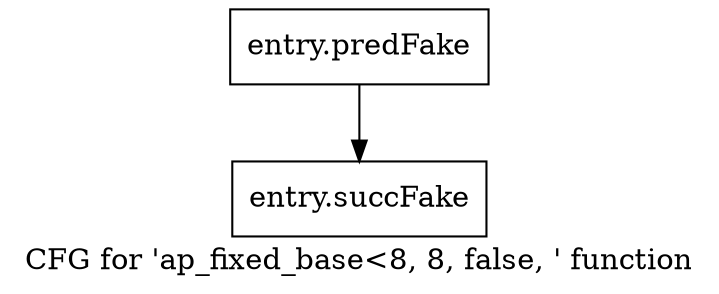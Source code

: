 digraph "CFG for 'ap_fixed_base\<8, 8, false, ' function" {
	label="CFG for 'ap_fixed_base\<8, 8, false, ' function";

	Node0x3b33bc0 [shape=record,filename="",linenumber="",label="{entry.predFake}"];
	Node0x3b33bc0 -> Node0x3e79c70[ callList="" memoryops="" filename="/tools/Xilinx/Vitis_HLS/2022.1/include/ap_fixed_base.h" execusionnum="0"];
	Node0x3e79c70 [shape=record,filename="/tools/Xilinx/Vitis_HLS/2022.1/include/ap_fixed_base.h",linenumber="573",label="{entry.succFake}"];
}
